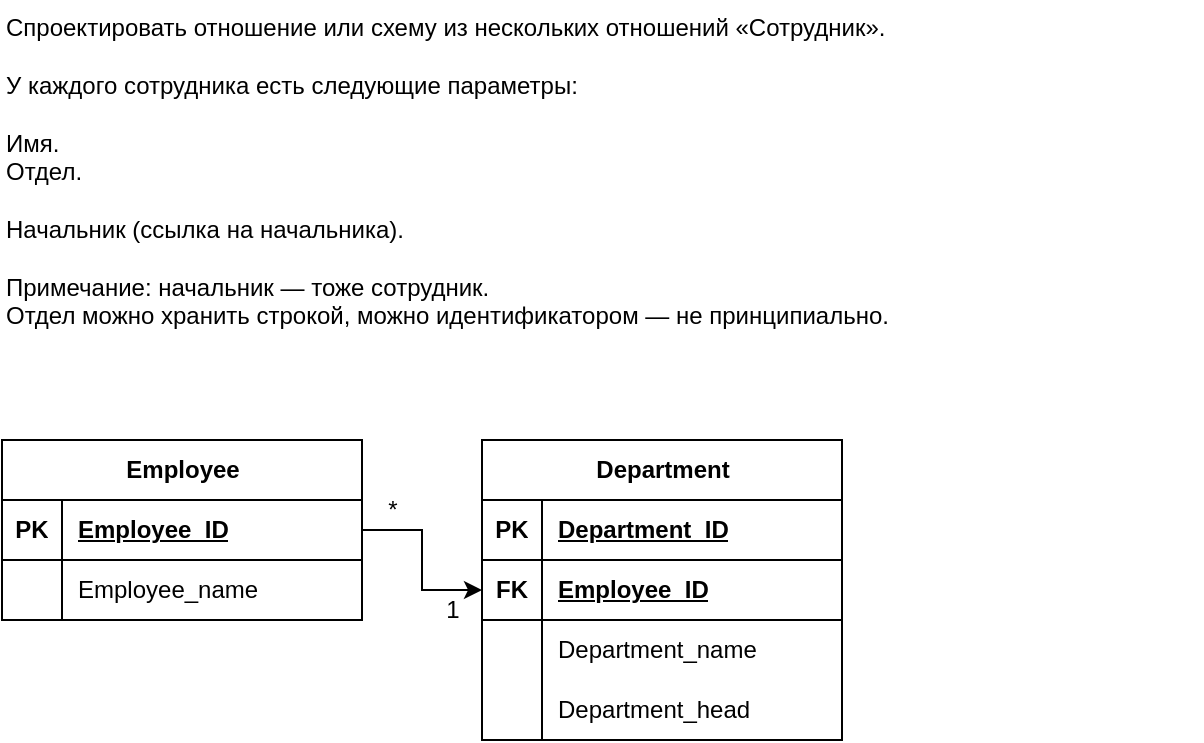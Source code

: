 <mxfile version="26.0.15">
  <diagram name="Страница — 1" id="Q48aB_vSN9pbxJqwq37C">
    <mxGraphModel dx="772" dy="415" grid="1" gridSize="10" guides="1" tooltips="1" connect="1" arrows="1" fold="1" page="1" pageScale="1" pageWidth="827" pageHeight="1169" math="0" shadow="0">
      <root>
        <mxCell id="0" />
        <mxCell id="1" parent="0" />
        <mxCell id="faAih35BDpyiIF6Kr4ww-1" value="Спроектировать отношение или схему из нескольких отношений «Сотрудник».&lt;div&gt;&lt;br&gt;&lt;/div&gt;&lt;div&gt;У каждого сотрудника есть следующие параметры:&lt;br&gt;&lt;br&gt;Имя.&lt;br&gt;Отдел.&lt;br&gt;&lt;br&gt;Начальник (ссылка на начальника).&lt;br&gt;&lt;br&gt;&lt;/div&gt;&lt;div&gt;Примечание: начальник — тоже сотрудник.&lt;/div&gt;&lt;div&gt;Отдел можно хранить строкой, можно идентификатором — не принципиально.&lt;/div&gt;" style="text;whiteSpace=wrap;html=1;" parent="1" vertex="1">
          <mxGeometry x="80" y="20" width="600" height="180" as="geometry" />
        </mxCell>
        <mxCell id="faAih35BDpyiIF6Kr4ww-2" value="Employee" style="shape=table;startSize=30;container=1;collapsible=1;childLayout=tableLayout;fixedRows=1;rowLines=0;fontStyle=1;align=center;resizeLast=1;html=1;" parent="1" vertex="1">
          <mxGeometry x="80" y="240" width="180" height="90" as="geometry" />
        </mxCell>
        <mxCell id="faAih35BDpyiIF6Kr4ww-3" value="" style="shape=tableRow;horizontal=0;startSize=0;swimlaneHead=0;swimlaneBody=0;fillColor=none;collapsible=0;dropTarget=0;points=[[0,0.5],[1,0.5]];portConstraint=eastwest;top=0;left=0;right=0;bottom=1;" parent="faAih35BDpyiIF6Kr4ww-2" vertex="1">
          <mxGeometry y="30" width="180" height="30" as="geometry" />
        </mxCell>
        <mxCell id="faAih35BDpyiIF6Kr4ww-4" value="PK" style="shape=partialRectangle;connectable=0;fillColor=none;top=0;left=0;bottom=0;right=0;fontStyle=1;overflow=hidden;whiteSpace=wrap;html=1;" parent="faAih35BDpyiIF6Kr4ww-3" vertex="1">
          <mxGeometry width="30" height="30" as="geometry">
            <mxRectangle width="30" height="30" as="alternateBounds" />
          </mxGeometry>
        </mxCell>
        <mxCell id="faAih35BDpyiIF6Kr4ww-5" value="Employee_ID" style="shape=partialRectangle;connectable=0;fillColor=none;top=0;left=0;bottom=0;right=0;align=left;spacingLeft=6;fontStyle=5;overflow=hidden;whiteSpace=wrap;html=1;" parent="faAih35BDpyiIF6Kr4ww-3" vertex="1">
          <mxGeometry x="30" width="150" height="30" as="geometry">
            <mxRectangle width="150" height="30" as="alternateBounds" />
          </mxGeometry>
        </mxCell>
        <mxCell id="faAih35BDpyiIF6Kr4ww-6" value="" style="shape=tableRow;horizontal=0;startSize=0;swimlaneHead=0;swimlaneBody=0;fillColor=none;collapsible=0;dropTarget=0;points=[[0,0.5],[1,0.5]];portConstraint=eastwest;top=0;left=0;right=0;bottom=0;" parent="faAih35BDpyiIF6Kr4ww-2" vertex="1">
          <mxGeometry y="60" width="180" height="30" as="geometry" />
        </mxCell>
        <mxCell id="faAih35BDpyiIF6Kr4ww-7" value="" style="shape=partialRectangle;connectable=0;fillColor=none;top=0;left=0;bottom=0;right=0;editable=1;overflow=hidden;whiteSpace=wrap;html=1;" parent="faAih35BDpyiIF6Kr4ww-6" vertex="1">
          <mxGeometry width="30" height="30" as="geometry">
            <mxRectangle width="30" height="30" as="alternateBounds" />
          </mxGeometry>
        </mxCell>
        <mxCell id="faAih35BDpyiIF6Kr4ww-8" value="Employee_name" style="shape=partialRectangle;connectable=0;fillColor=none;top=0;left=0;bottom=0;right=0;align=left;spacingLeft=6;overflow=hidden;whiteSpace=wrap;html=1;" parent="faAih35BDpyiIF6Kr4ww-6" vertex="1">
          <mxGeometry x="30" width="150" height="30" as="geometry">
            <mxRectangle width="150" height="30" as="alternateBounds" />
          </mxGeometry>
        </mxCell>
        <mxCell id="faAih35BDpyiIF6Kr4ww-15" value="Department" style="shape=table;startSize=30;container=1;collapsible=1;childLayout=tableLayout;fixedRows=1;rowLines=0;fontStyle=1;align=center;resizeLast=1;html=1;" parent="1" vertex="1">
          <mxGeometry x="320" y="240" width="180" height="150" as="geometry" />
        </mxCell>
        <mxCell id="faAih35BDpyiIF6Kr4ww-28" style="shape=tableRow;horizontal=0;startSize=0;swimlaneHead=0;swimlaneBody=0;fillColor=none;collapsible=0;dropTarget=0;points=[[0,0.5],[1,0.5]];portConstraint=eastwest;top=0;left=0;right=0;bottom=1;" parent="faAih35BDpyiIF6Kr4ww-15" vertex="1">
          <mxGeometry y="30" width="180" height="30" as="geometry" />
        </mxCell>
        <mxCell id="faAih35BDpyiIF6Kr4ww-29" value="PK" style="shape=partialRectangle;connectable=0;fillColor=none;top=0;left=0;bottom=0;right=0;fontStyle=1;overflow=hidden;whiteSpace=wrap;html=1;" parent="faAih35BDpyiIF6Kr4ww-28" vertex="1">
          <mxGeometry width="30" height="30" as="geometry">
            <mxRectangle width="30" height="30" as="alternateBounds" />
          </mxGeometry>
        </mxCell>
        <mxCell id="faAih35BDpyiIF6Kr4ww-30" value="Department_ID" style="shape=partialRectangle;connectable=0;fillColor=none;top=0;left=0;bottom=0;right=0;align=left;spacingLeft=6;fontStyle=5;overflow=hidden;whiteSpace=wrap;html=1;" parent="faAih35BDpyiIF6Kr4ww-28" vertex="1">
          <mxGeometry x="30" width="150" height="30" as="geometry">
            <mxRectangle width="150" height="30" as="alternateBounds" />
          </mxGeometry>
        </mxCell>
        <mxCell id="faAih35BDpyiIF6Kr4ww-16" value="" style="shape=tableRow;horizontal=0;startSize=0;swimlaneHead=0;swimlaneBody=0;fillColor=none;collapsible=0;dropTarget=0;points=[[0,0.5],[1,0.5]];portConstraint=eastwest;top=0;left=0;right=0;bottom=1;" parent="faAih35BDpyiIF6Kr4ww-15" vertex="1">
          <mxGeometry y="60" width="180" height="30" as="geometry" />
        </mxCell>
        <mxCell id="faAih35BDpyiIF6Kr4ww-17" value="FK" style="shape=partialRectangle;connectable=0;fillColor=none;top=0;left=0;bottom=0;right=0;fontStyle=1;overflow=hidden;whiteSpace=wrap;html=1;" parent="faAih35BDpyiIF6Kr4ww-16" vertex="1">
          <mxGeometry width="30" height="30" as="geometry">
            <mxRectangle width="30" height="30" as="alternateBounds" />
          </mxGeometry>
        </mxCell>
        <mxCell id="faAih35BDpyiIF6Kr4ww-18" value="Employee_ID" style="shape=partialRectangle;connectable=0;fillColor=none;top=0;left=0;bottom=0;right=0;align=left;spacingLeft=6;fontStyle=5;overflow=hidden;whiteSpace=wrap;html=1;" parent="faAih35BDpyiIF6Kr4ww-16" vertex="1">
          <mxGeometry x="30" width="150" height="30" as="geometry">
            <mxRectangle width="150" height="30" as="alternateBounds" />
          </mxGeometry>
        </mxCell>
        <mxCell id="faAih35BDpyiIF6Kr4ww-19" value="" style="shape=tableRow;horizontal=0;startSize=0;swimlaneHead=0;swimlaneBody=0;fillColor=none;collapsible=0;dropTarget=0;points=[[0,0.5],[1,0.5]];portConstraint=eastwest;top=0;left=0;right=0;bottom=0;" parent="faAih35BDpyiIF6Kr4ww-15" vertex="1">
          <mxGeometry y="90" width="180" height="30" as="geometry" />
        </mxCell>
        <mxCell id="faAih35BDpyiIF6Kr4ww-20" value="" style="shape=partialRectangle;connectable=0;fillColor=none;top=0;left=0;bottom=0;right=0;editable=1;overflow=hidden;whiteSpace=wrap;html=1;" parent="faAih35BDpyiIF6Kr4ww-19" vertex="1">
          <mxGeometry width="30" height="30" as="geometry">
            <mxRectangle width="30" height="30" as="alternateBounds" />
          </mxGeometry>
        </mxCell>
        <mxCell id="faAih35BDpyiIF6Kr4ww-21" value="Department_name" style="shape=partialRectangle;connectable=0;fillColor=none;top=0;left=0;bottom=0;right=0;align=left;spacingLeft=6;overflow=hidden;whiteSpace=wrap;html=1;" parent="faAih35BDpyiIF6Kr4ww-19" vertex="1">
          <mxGeometry x="30" width="150" height="30" as="geometry">
            <mxRectangle width="150" height="30" as="alternateBounds" />
          </mxGeometry>
        </mxCell>
        <mxCell id="faAih35BDpyiIF6Kr4ww-22" value="" style="shape=tableRow;horizontal=0;startSize=0;swimlaneHead=0;swimlaneBody=0;fillColor=none;collapsible=0;dropTarget=0;points=[[0,0.5],[1,0.5]];portConstraint=eastwest;top=0;left=0;right=0;bottom=0;" parent="faAih35BDpyiIF6Kr4ww-15" vertex="1">
          <mxGeometry y="120" width="180" height="30" as="geometry" />
        </mxCell>
        <mxCell id="faAih35BDpyiIF6Kr4ww-23" value="" style="shape=partialRectangle;connectable=0;fillColor=none;top=0;left=0;bottom=0;right=0;editable=1;overflow=hidden;whiteSpace=wrap;html=1;" parent="faAih35BDpyiIF6Kr4ww-22" vertex="1">
          <mxGeometry width="30" height="30" as="geometry">
            <mxRectangle width="30" height="30" as="alternateBounds" />
          </mxGeometry>
        </mxCell>
        <mxCell id="faAih35BDpyiIF6Kr4ww-24" value="Department_head" style="shape=partialRectangle;connectable=0;fillColor=none;top=0;left=0;bottom=0;right=0;align=left;spacingLeft=6;overflow=hidden;whiteSpace=wrap;html=1;" parent="faAih35BDpyiIF6Kr4ww-22" vertex="1">
          <mxGeometry x="30" width="150" height="30" as="geometry">
            <mxRectangle width="150" height="30" as="alternateBounds" />
          </mxGeometry>
        </mxCell>
        <mxCell id="faAih35BDpyiIF6Kr4ww-31" style="edgeStyle=orthogonalEdgeStyle;rounded=0;orthogonalLoop=1;jettySize=auto;html=1;entryX=0;entryY=0.5;entryDx=0;entryDy=0;" parent="1" source="faAih35BDpyiIF6Kr4ww-3" target="faAih35BDpyiIF6Kr4ww-16" edge="1">
          <mxGeometry relative="1" as="geometry" />
        </mxCell>
        <mxCell id="faAih35BDpyiIF6Kr4ww-32" value="1" style="text;html=1;align=center;verticalAlign=middle;resizable=0;points=[];autosize=1;strokeColor=none;fillColor=none;" parent="1" vertex="1">
          <mxGeometry x="290" y="310" width="30" height="30" as="geometry" />
        </mxCell>
        <mxCell id="faAih35BDpyiIF6Kr4ww-33" value="*" style="text;html=1;align=center;verticalAlign=middle;resizable=0;points=[];autosize=1;strokeColor=none;fillColor=none;" parent="1" vertex="1">
          <mxGeometry x="260" y="260" width="30" height="30" as="geometry" />
        </mxCell>
      </root>
    </mxGraphModel>
  </diagram>
</mxfile>
